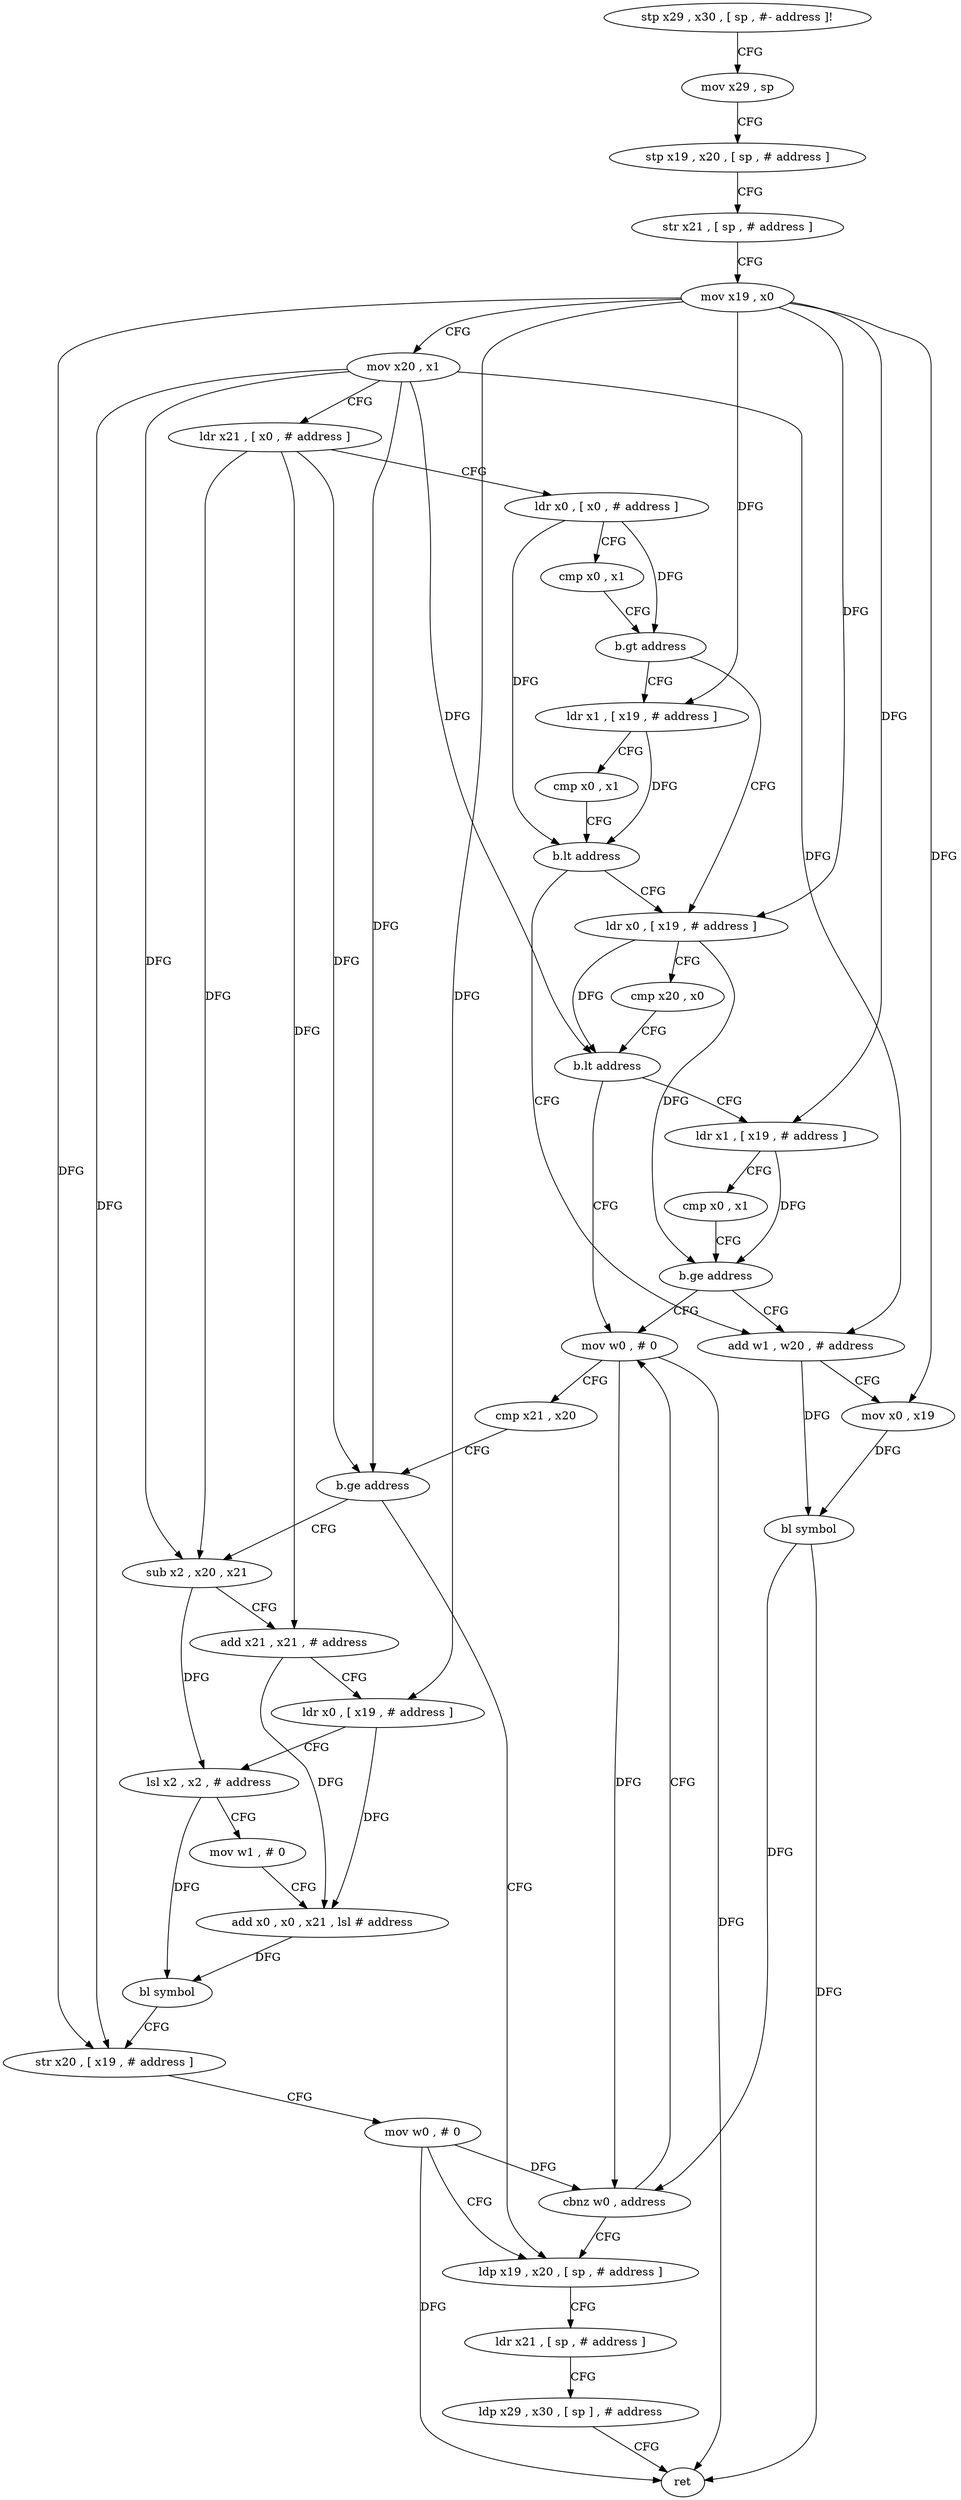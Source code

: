 digraph "func" {
"4335816" [label = "stp x29 , x30 , [ sp , #- address ]!" ]
"4335820" [label = "mov x29 , sp" ]
"4335824" [label = "stp x19 , x20 , [ sp , # address ]" ]
"4335828" [label = "str x21 , [ sp , # address ]" ]
"4335832" [label = "mov x19 , x0" ]
"4335836" [label = "mov x20 , x1" ]
"4335840" [label = "ldr x21 , [ x0 , # address ]" ]
"4335844" [label = "ldr x0 , [ x0 , # address ]" ]
"4335848" [label = "cmp x0 , x1" ]
"4335852" [label = "b.gt address" ]
"4335868" [label = "ldr x0 , [ x19 , # address ]" ]
"4335856" [label = "ldr x1 , [ x19 , # address ]" ]
"4335872" [label = "cmp x20 , x0" ]
"4335876" [label = "b.lt address" ]
"4335908" [label = "mov w0 , # 0" ]
"4335880" [label = "ldr x1 , [ x19 , # address ]" ]
"4335860" [label = "cmp x0 , x1" ]
"4335864" [label = "b.lt address" ]
"4335892" [label = "add w1 , w20 , # address" ]
"4335912" [label = "cmp x21 , x20" ]
"4335916" [label = "b.ge address" ]
"4335956" [label = "ldp x19 , x20 , [ sp , # address ]" ]
"4335920" [label = "sub x2 , x20 , x21" ]
"4335884" [label = "cmp x0 , x1" ]
"4335888" [label = "b.ge address" ]
"4335896" [label = "mov x0 , x19" ]
"4335900" [label = "bl symbol" ]
"4335904" [label = "cbnz w0 , address" ]
"4335960" [label = "ldr x21 , [ sp , # address ]" ]
"4335964" [label = "ldp x29 , x30 , [ sp ] , # address" ]
"4335968" [label = "ret" ]
"4335924" [label = "add x21 , x21 , # address" ]
"4335928" [label = "ldr x0 , [ x19 , # address ]" ]
"4335932" [label = "lsl x2 , x2 , # address" ]
"4335936" [label = "mov w1 , # 0" ]
"4335940" [label = "add x0 , x0 , x21 , lsl # address" ]
"4335944" [label = "bl symbol" ]
"4335948" [label = "str x20 , [ x19 , # address ]" ]
"4335952" [label = "mov w0 , # 0" ]
"4335816" -> "4335820" [ label = "CFG" ]
"4335820" -> "4335824" [ label = "CFG" ]
"4335824" -> "4335828" [ label = "CFG" ]
"4335828" -> "4335832" [ label = "CFG" ]
"4335832" -> "4335836" [ label = "CFG" ]
"4335832" -> "4335868" [ label = "DFG" ]
"4335832" -> "4335856" [ label = "DFG" ]
"4335832" -> "4335880" [ label = "DFG" ]
"4335832" -> "4335896" [ label = "DFG" ]
"4335832" -> "4335928" [ label = "DFG" ]
"4335832" -> "4335948" [ label = "DFG" ]
"4335836" -> "4335840" [ label = "CFG" ]
"4335836" -> "4335876" [ label = "DFG" ]
"4335836" -> "4335916" [ label = "DFG" ]
"4335836" -> "4335892" [ label = "DFG" ]
"4335836" -> "4335920" [ label = "DFG" ]
"4335836" -> "4335948" [ label = "DFG" ]
"4335840" -> "4335844" [ label = "CFG" ]
"4335840" -> "4335916" [ label = "DFG" ]
"4335840" -> "4335920" [ label = "DFG" ]
"4335840" -> "4335924" [ label = "DFG" ]
"4335844" -> "4335848" [ label = "CFG" ]
"4335844" -> "4335852" [ label = "DFG" ]
"4335844" -> "4335864" [ label = "DFG" ]
"4335848" -> "4335852" [ label = "CFG" ]
"4335852" -> "4335868" [ label = "CFG" ]
"4335852" -> "4335856" [ label = "CFG" ]
"4335868" -> "4335872" [ label = "CFG" ]
"4335868" -> "4335876" [ label = "DFG" ]
"4335868" -> "4335888" [ label = "DFG" ]
"4335856" -> "4335860" [ label = "CFG" ]
"4335856" -> "4335864" [ label = "DFG" ]
"4335872" -> "4335876" [ label = "CFG" ]
"4335876" -> "4335908" [ label = "CFG" ]
"4335876" -> "4335880" [ label = "CFG" ]
"4335908" -> "4335912" [ label = "CFG" ]
"4335908" -> "4335904" [ label = "DFG" ]
"4335908" -> "4335968" [ label = "DFG" ]
"4335880" -> "4335884" [ label = "CFG" ]
"4335880" -> "4335888" [ label = "DFG" ]
"4335860" -> "4335864" [ label = "CFG" ]
"4335864" -> "4335892" [ label = "CFG" ]
"4335864" -> "4335868" [ label = "CFG" ]
"4335892" -> "4335896" [ label = "CFG" ]
"4335892" -> "4335900" [ label = "DFG" ]
"4335912" -> "4335916" [ label = "CFG" ]
"4335916" -> "4335956" [ label = "CFG" ]
"4335916" -> "4335920" [ label = "CFG" ]
"4335956" -> "4335960" [ label = "CFG" ]
"4335920" -> "4335924" [ label = "CFG" ]
"4335920" -> "4335932" [ label = "DFG" ]
"4335884" -> "4335888" [ label = "CFG" ]
"4335888" -> "4335908" [ label = "CFG" ]
"4335888" -> "4335892" [ label = "CFG" ]
"4335896" -> "4335900" [ label = "DFG" ]
"4335900" -> "4335904" [ label = "DFG" ]
"4335900" -> "4335968" [ label = "DFG" ]
"4335904" -> "4335956" [ label = "CFG" ]
"4335904" -> "4335908" [ label = "CFG" ]
"4335960" -> "4335964" [ label = "CFG" ]
"4335964" -> "4335968" [ label = "CFG" ]
"4335924" -> "4335928" [ label = "CFG" ]
"4335924" -> "4335940" [ label = "DFG" ]
"4335928" -> "4335932" [ label = "CFG" ]
"4335928" -> "4335940" [ label = "DFG" ]
"4335932" -> "4335936" [ label = "CFG" ]
"4335932" -> "4335944" [ label = "DFG" ]
"4335936" -> "4335940" [ label = "CFG" ]
"4335940" -> "4335944" [ label = "DFG" ]
"4335944" -> "4335948" [ label = "CFG" ]
"4335948" -> "4335952" [ label = "CFG" ]
"4335952" -> "4335956" [ label = "CFG" ]
"4335952" -> "4335904" [ label = "DFG" ]
"4335952" -> "4335968" [ label = "DFG" ]
}
